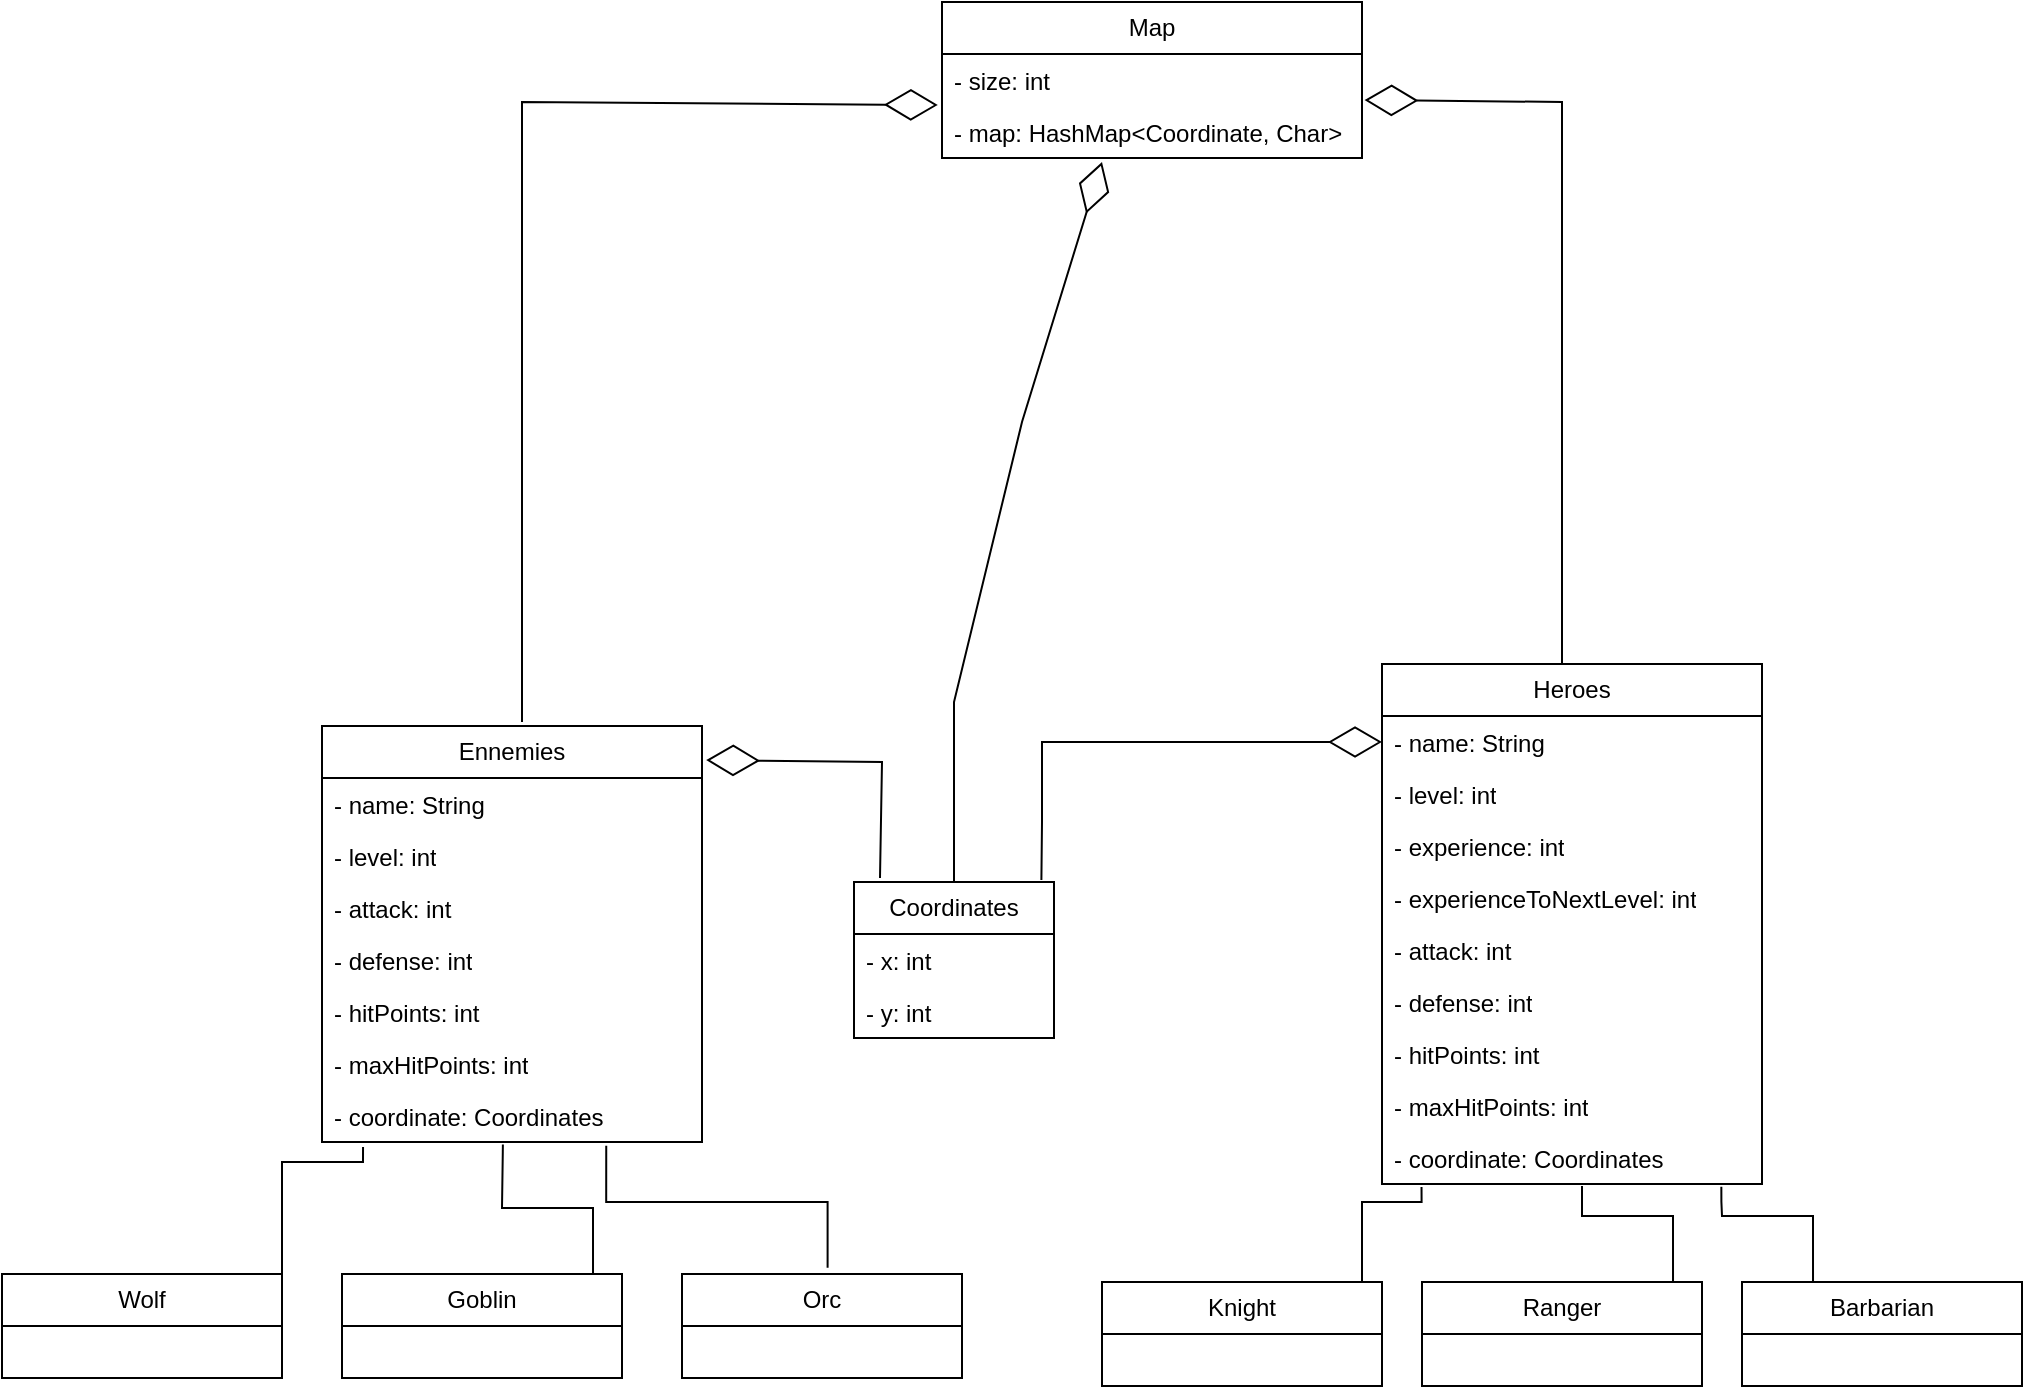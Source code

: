 <mxfile version="28.2.5">
  <diagram name="Page-1" id="FN3IKl5w4eRPx6lZdEGJ">
    <mxGraphModel dx="2373" dy="1312" grid="1" gridSize="10" guides="1" tooltips="1" connect="1" arrows="1" fold="1" page="1" pageScale="1" pageWidth="827" pageHeight="1169" math="0" shadow="0">
      <root>
        <mxCell id="0" />
        <mxCell id="1" parent="0" />
        <mxCell id="Edx4fiYNY0nwNvGsdz91-1" value="Heroes" style="swimlane;fontStyle=0;childLayout=stackLayout;horizontal=1;startSize=26;fillColor=none;horizontalStack=0;resizeParent=1;resizeParentMax=0;resizeLast=0;collapsible=1;marginBottom=0;whiteSpace=wrap;html=1;" vertex="1" parent="1">
          <mxGeometry x="990" y="521" width="190" height="260" as="geometry" />
        </mxCell>
        <mxCell id="Edx4fiYNY0nwNvGsdz91-2" value="- name: String" style="text;strokeColor=none;fillColor=none;align=left;verticalAlign=top;spacingLeft=4;spacingRight=4;overflow=hidden;rotatable=0;points=[[0,0.5],[1,0.5]];portConstraint=eastwest;whiteSpace=wrap;html=1;" vertex="1" parent="Edx4fiYNY0nwNvGsdz91-1">
          <mxGeometry y="26" width="190" height="26" as="geometry" />
        </mxCell>
        <mxCell id="Edx4fiYNY0nwNvGsdz91-3" value="&lt;div&gt;- level: int&lt;/div&gt;" style="text;strokeColor=none;fillColor=none;align=left;verticalAlign=top;spacingLeft=4;spacingRight=4;overflow=hidden;rotatable=0;points=[[0,0.5],[1,0.5]];portConstraint=eastwest;whiteSpace=wrap;html=1;" vertex="1" parent="Edx4fiYNY0nwNvGsdz91-1">
          <mxGeometry y="52" width="190" height="26" as="geometry" />
        </mxCell>
        <mxCell id="Edx4fiYNY0nwNvGsdz91-4" value="- experience: int" style="text;strokeColor=none;fillColor=none;align=left;verticalAlign=top;spacingLeft=4;spacingRight=4;overflow=hidden;rotatable=0;points=[[0,0.5],[1,0.5]];portConstraint=eastwest;whiteSpace=wrap;html=1;" vertex="1" parent="Edx4fiYNY0nwNvGsdz91-1">
          <mxGeometry y="78" width="190" height="26" as="geometry" />
        </mxCell>
        <mxCell id="Edx4fiYNY0nwNvGsdz91-36" value="- experienceToNextLevel: int" style="text;strokeColor=none;fillColor=none;align=left;verticalAlign=top;spacingLeft=4;spacingRight=4;overflow=hidden;rotatable=0;points=[[0,0.5],[1,0.5]];portConstraint=eastwest;whiteSpace=wrap;html=1;" vertex="1" parent="Edx4fiYNY0nwNvGsdz91-1">
          <mxGeometry y="104" width="190" height="26" as="geometry" />
        </mxCell>
        <mxCell id="Edx4fiYNY0nwNvGsdz91-9" value="&lt;div&gt;- attack: int&lt;/div&gt;" style="text;strokeColor=none;fillColor=none;align=left;verticalAlign=top;spacingLeft=4;spacingRight=4;overflow=hidden;rotatable=0;points=[[0,0.5],[1,0.5]];portConstraint=eastwest;whiteSpace=wrap;html=1;" vertex="1" parent="Edx4fiYNY0nwNvGsdz91-1">
          <mxGeometry y="130" width="190" height="26" as="geometry" />
        </mxCell>
        <mxCell id="Edx4fiYNY0nwNvGsdz91-11" value="&lt;div&gt;- defense: int&lt;/div&gt;" style="text;strokeColor=none;fillColor=none;align=left;verticalAlign=top;spacingLeft=4;spacingRight=4;overflow=hidden;rotatable=0;points=[[0,0.5],[1,0.5]];portConstraint=eastwest;whiteSpace=wrap;html=1;" vertex="1" parent="Edx4fiYNY0nwNvGsdz91-1">
          <mxGeometry y="156" width="190" height="26" as="geometry" />
        </mxCell>
        <mxCell id="Edx4fiYNY0nwNvGsdz91-12" value="&lt;div&gt;- hitPoints: int&lt;/div&gt;" style="text;strokeColor=none;fillColor=none;align=left;verticalAlign=top;spacingLeft=4;spacingRight=4;overflow=hidden;rotatable=0;points=[[0,0.5],[1,0.5]];portConstraint=eastwest;whiteSpace=wrap;html=1;" vertex="1" parent="Edx4fiYNY0nwNvGsdz91-1">
          <mxGeometry y="182" width="190" height="26" as="geometry" />
        </mxCell>
        <mxCell id="Xcn8wanABZDGnD14Wmt7-25" value="&lt;div&gt;- maxHitPoints: int&lt;/div&gt;" style="text;strokeColor=none;fillColor=none;align=left;verticalAlign=top;spacingLeft=4;spacingRight=4;overflow=hidden;rotatable=0;points=[[0,0.5],[1,0.5]];portConstraint=eastwest;whiteSpace=wrap;html=1;" vertex="1" parent="Edx4fiYNY0nwNvGsdz91-1">
          <mxGeometry y="208" width="190" height="26" as="geometry" />
        </mxCell>
        <mxCell id="Edx4fiYNY0nwNvGsdz91-35" value="&lt;div&gt;- coordinate: Coordinates&lt;/div&gt;" style="text;strokeColor=none;fillColor=none;align=left;verticalAlign=top;spacingLeft=4;spacingRight=4;overflow=hidden;rotatable=0;points=[[0,0.5],[1,0.5]];portConstraint=eastwest;whiteSpace=wrap;html=1;" vertex="1" parent="Edx4fiYNY0nwNvGsdz91-1">
          <mxGeometry y="234" width="190" height="26" as="geometry" />
        </mxCell>
        <mxCell id="Edx4fiYNY0nwNvGsdz91-13" value="Knight" style="swimlane;fontStyle=0;childLayout=stackLayout;horizontal=1;startSize=26;fillColor=none;horizontalStack=0;resizeParent=1;resizeParentMax=0;resizeLast=0;collapsible=1;marginBottom=0;whiteSpace=wrap;html=1;" vertex="1" parent="1">
          <mxGeometry x="850" y="830" width="140" height="52" as="geometry" />
        </mxCell>
        <mxCell id="Edx4fiYNY0nwNvGsdz91-27" value="Ranger" style="swimlane;fontStyle=0;childLayout=stackLayout;horizontal=1;startSize=26;fillColor=none;horizontalStack=0;resizeParent=1;resizeParentMax=0;resizeLast=0;collapsible=1;marginBottom=0;whiteSpace=wrap;html=1;" vertex="1" parent="1">
          <mxGeometry x="1010" y="830" width="140" height="52" as="geometry">
            <mxRectangle x="330" y="270" width="80" height="30" as="alternateBounds" />
          </mxGeometry>
        </mxCell>
        <mxCell id="Edx4fiYNY0nwNvGsdz91-28" value="Barbarian" style="swimlane;fontStyle=0;childLayout=stackLayout;horizontal=1;startSize=26;fillColor=none;horizontalStack=0;resizeParent=1;resizeParentMax=0;resizeLast=0;collapsible=1;marginBottom=0;whiteSpace=wrap;html=1;" vertex="1" parent="1">
          <mxGeometry x="1170" y="830" width="140" height="52" as="geometry" />
        </mxCell>
        <mxCell id="Xcn8wanABZDGnD14Wmt7-1" value="Ennemies" style="swimlane;fontStyle=0;childLayout=stackLayout;horizontal=1;startSize=26;fillColor=none;horizontalStack=0;resizeParent=1;resizeParentMax=0;resizeLast=0;collapsible=1;marginBottom=0;whiteSpace=wrap;html=1;" vertex="1" parent="1">
          <mxGeometry x="460" y="552" width="190" height="208" as="geometry">
            <mxRectangle x="210" y="440" width="90" height="30" as="alternateBounds" />
          </mxGeometry>
        </mxCell>
        <mxCell id="Xcn8wanABZDGnD14Wmt7-5" value="- name: String" style="text;strokeColor=none;fillColor=none;align=left;verticalAlign=top;spacingLeft=4;spacingRight=4;overflow=hidden;rotatable=0;points=[[0,0.5],[1,0.5]];portConstraint=eastwest;whiteSpace=wrap;html=1;" vertex="1" parent="Xcn8wanABZDGnD14Wmt7-1">
          <mxGeometry y="26" width="190" height="26" as="geometry" />
        </mxCell>
        <mxCell id="Xcn8wanABZDGnD14Wmt7-6" value="&lt;div&gt;- level: int&lt;/div&gt;" style="text;strokeColor=none;fillColor=none;align=left;verticalAlign=top;spacingLeft=4;spacingRight=4;overflow=hidden;rotatable=0;points=[[0,0.5],[1,0.5]];portConstraint=eastwest;whiteSpace=wrap;html=1;" vertex="1" parent="Xcn8wanABZDGnD14Wmt7-1">
          <mxGeometry y="52" width="190" height="26" as="geometry" />
        </mxCell>
        <mxCell id="Xcn8wanABZDGnD14Wmt7-7" value="&lt;div&gt;- attack: int&lt;/div&gt;" style="text;strokeColor=none;fillColor=none;align=left;verticalAlign=top;spacingLeft=4;spacingRight=4;overflow=hidden;rotatable=0;points=[[0,0.5],[1,0.5]];portConstraint=eastwest;whiteSpace=wrap;html=1;" vertex="1" parent="Xcn8wanABZDGnD14Wmt7-1">
          <mxGeometry y="78" width="190" height="26" as="geometry" />
        </mxCell>
        <mxCell id="Xcn8wanABZDGnD14Wmt7-8" value="&lt;div&gt;- defense: int&lt;/div&gt;" style="text;strokeColor=none;fillColor=none;align=left;verticalAlign=top;spacingLeft=4;spacingRight=4;overflow=hidden;rotatable=0;points=[[0,0.5],[1,0.5]];portConstraint=eastwest;whiteSpace=wrap;html=1;" vertex="1" parent="Xcn8wanABZDGnD14Wmt7-1">
          <mxGeometry y="104" width="190" height="26" as="geometry" />
        </mxCell>
        <mxCell id="Xcn8wanABZDGnD14Wmt7-9" value="&lt;div&gt;- hitPoints: int&lt;/div&gt;" style="text;strokeColor=none;fillColor=none;align=left;verticalAlign=top;spacingLeft=4;spacingRight=4;overflow=hidden;rotatable=0;points=[[0,0.5],[1,0.5]];portConstraint=eastwest;whiteSpace=wrap;html=1;" vertex="1" parent="Xcn8wanABZDGnD14Wmt7-1">
          <mxGeometry y="130" width="190" height="26" as="geometry" />
        </mxCell>
        <mxCell id="Xcn8wanABZDGnD14Wmt7-10" value="&lt;div&gt;- maxHitPoints: int&lt;/div&gt;" style="text;strokeColor=none;fillColor=none;align=left;verticalAlign=top;spacingLeft=4;spacingRight=4;overflow=hidden;rotatable=0;points=[[0,0.5],[1,0.5]];portConstraint=eastwest;whiteSpace=wrap;html=1;" vertex="1" parent="Xcn8wanABZDGnD14Wmt7-1">
          <mxGeometry y="156" width="190" height="26" as="geometry" />
        </mxCell>
        <mxCell id="Xcn8wanABZDGnD14Wmt7-26" value="&lt;div&gt;- coordinate: Coordinates&lt;/div&gt;" style="text;strokeColor=none;fillColor=none;align=left;verticalAlign=top;spacingLeft=4;spacingRight=4;overflow=hidden;rotatable=0;points=[[0,0.5],[1,0.5]];portConstraint=eastwest;whiteSpace=wrap;html=1;" vertex="1" parent="Xcn8wanABZDGnD14Wmt7-1">
          <mxGeometry y="182" width="190" height="26" as="geometry" />
        </mxCell>
        <mxCell id="Xcn8wanABZDGnD14Wmt7-11" value="Wolf" style="swimlane;fontStyle=0;childLayout=stackLayout;horizontal=1;startSize=26;fillColor=none;horizontalStack=0;resizeParent=1;resizeParentMax=0;resizeLast=0;collapsible=1;marginBottom=0;whiteSpace=wrap;html=1;" vertex="1" parent="1">
          <mxGeometry x="300" y="826" width="140" height="52" as="geometry" />
        </mxCell>
        <mxCell id="Xcn8wanABZDGnD14Wmt7-13" value="&lt;div&gt;Goblin&lt;/div&gt;" style="swimlane;fontStyle=0;childLayout=stackLayout;horizontal=1;startSize=26;fillColor=none;horizontalStack=0;resizeParent=1;resizeParentMax=0;resizeLast=0;collapsible=1;marginBottom=0;whiteSpace=wrap;html=1;" vertex="1" parent="1">
          <mxGeometry x="470" y="826" width="140" height="52" as="geometry" />
        </mxCell>
        <mxCell id="Xcn8wanABZDGnD14Wmt7-14" value="Orc" style="swimlane;fontStyle=0;childLayout=stackLayout;horizontal=1;startSize=26;fillColor=none;horizontalStack=0;resizeParent=1;resizeParentMax=0;resizeLast=0;collapsible=1;marginBottom=0;whiteSpace=wrap;html=1;" vertex="1" parent="1">
          <mxGeometry x="640" y="826" width="140" height="52" as="geometry" />
        </mxCell>
        <mxCell id="Xcn8wanABZDGnD14Wmt7-18" value="Map" style="swimlane;fontStyle=0;childLayout=stackLayout;horizontal=1;startSize=26;fillColor=none;horizontalStack=0;resizeParent=1;resizeParentMax=0;resizeLast=0;collapsible=1;marginBottom=0;whiteSpace=wrap;html=1;" vertex="1" parent="1">
          <mxGeometry x="770" y="190" width="210" height="78" as="geometry" />
        </mxCell>
        <mxCell id="Xcn8wanABZDGnD14Wmt7-19" value="- size: int" style="text;strokeColor=none;fillColor=none;align=left;verticalAlign=top;spacingLeft=4;spacingRight=4;overflow=hidden;rotatable=0;points=[[0,0.5],[1,0.5]];portConstraint=eastwest;whiteSpace=wrap;html=1;" vertex="1" parent="Xcn8wanABZDGnD14Wmt7-18">
          <mxGeometry y="26" width="210" height="26" as="geometry" />
        </mxCell>
        <mxCell id="Xcn8wanABZDGnD14Wmt7-20" value="- map: HashMap&amp;lt;Coordinate, Char&amp;gt;" style="text;strokeColor=none;fillColor=none;align=left;verticalAlign=top;spacingLeft=4;spacingRight=4;overflow=hidden;rotatable=0;points=[[0,0.5],[1,0.5]];portConstraint=eastwest;whiteSpace=wrap;html=1;" vertex="1" parent="Xcn8wanABZDGnD14Wmt7-18">
          <mxGeometry y="52" width="210" height="26" as="geometry" />
        </mxCell>
        <mxCell id="Xcn8wanABZDGnD14Wmt7-22" value="Coordinates" style="swimlane;fontStyle=0;childLayout=stackLayout;horizontal=1;startSize=26;fillColor=none;horizontalStack=0;resizeParent=1;resizeParentMax=0;resizeLast=0;collapsible=1;marginBottom=0;whiteSpace=wrap;html=1;" vertex="1" parent="1">
          <mxGeometry x="726" y="630" width="100" height="78" as="geometry" />
        </mxCell>
        <mxCell id="Xcn8wanABZDGnD14Wmt7-23" value="- x: int" style="text;strokeColor=none;fillColor=none;align=left;verticalAlign=top;spacingLeft=4;spacingRight=4;overflow=hidden;rotatable=0;points=[[0,0.5],[1,0.5]];portConstraint=eastwest;whiteSpace=wrap;html=1;" vertex="1" parent="Xcn8wanABZDGnD14Wmt7-22">
          <mxGeometry y="26" width="100" height="26" as="geometry" />
        </mxCell>
        <mxCell id="Xcn8wanABZDGnD14Wmt7-24" value="- y: int" style="text;strokeColor=none;fillColor=none;align=left;verticalAlign=top;spacingLeft=4;spacingRight=4;overflow=hidden;rotatable=0;points=[[0,0.5],[1,0.5]];portConstraint=eastwest;whiteSpace=wrap;html=1;" vertex="1" parent="Xcn8wanABZDGnD14Wmt7-22">
          <mxGeometry y="52" width="100" height="26" as="geometry" />
        </mxCell>
        <mxCell id="Xcn8wanABZDGnD14Wmt7-28" value="" style="endArrow=diamondThin;endFill=0;endSize=24;html=1;rounded=0;entryX=-0.01;entryY=0.981;entryDx=0;entryDy=0;entryPerimeter=0;" edge="1" parent="1" target="Xcn8wanABZDGnD14Wmt7-19">
          <mxGeometry width="160" relative="1" as="geometry">
            <mxPoint x="560" y="550" as="sourcePoint" />
            <mxPoint x="690" y="220" as="targetPoint" />
            <Array as="points">
              <mxPoint x="560" y="240" />
            </Array>
          </mxGeometry>
        </mxCell>
        <mxCell id="Xcn8wanABZDGnD14Wmt7-29" value="" style="endArrow=diamondThin;endFill=0;endSize=24;html=1;rounded=0;entryX=1.006;entryY=-0.115;entryDx=0;entryDy=0;entryPerimeter=0;" edge="1" parent="1" target="Xcn8wanABZDGnD14Wmt7-20">
          <mxGeometry width="160" relative="1" as="geometry">
            <mxPoint x="1080" y="521" as="sourcePoint" />
            <mxPoint x="1288" y="213" as="targetPoint" />
            <Array as="points">
              <mxPoint x="1080" y="240" />
            </Array>
          </mxGeometry>
        </mxCell>
        <mxCell id="Xcn8wanABZDGnD14Wmt7-30" value="" style="endArrow=diamondThin;endFill=0;endSize=24;html=1;rounded=0;entryX=0;entryY=0.5;entryDx=0;entryDy=0;exitX=0.937;exitY=-0.013;exitDx=0;exitDy=0;exitPerimeter=0;" edge="1" parent="1" source="Xcn8wanABZDGnD14Wmt7-22" target="Edx4fiYNY0nwNvGsdz91-2">
          <mxGeometry width="160" relative="1" as="geometry">
            <mxPoint x="772" y="630" as="sourcePoint" />
            <mxPoint x="980" y="562" as="targetPoint" />
            <Array as="points">
              <mxPoint x="820" y="600" />
              <mxPoint x="820" y="560" />
            </Array>
          </mxGeometry>
        </mxCell>
        <mxCell id="Xcn8wanABZDGnD14Wmt7-31" value="" style="endArrow=diamondThin;endFill=0;endSize=24;html=1;rounded=0;exitX=0.13;exitY=-0.026;exitDx=0;exitDy=0;exitPerimeter=0;entryX=1.011;entryY=0.082;entryDx=0;entryDy=0;entryPerimeter=0;" edge="1" parent="1" source="Xcn8wanABZDGnD14Wmt7-22" target="Xcn8wanABZDGnD14Wmt7-1">
          <mxGeometry width="160" relative="1" as="geometry">
            <mxPoint x="670" y="540" as="sourcePoint" />
            <mxPoint x="830" y="540" as="targetPoint" />
            <Array as="points">
              <mxPoint x="740" y="570" />
            </Array>
          </mxGeometry>
        </mxCell>
        <mxCell id="Xcn8wanABZDGnD14Wmt7-32" value="" style="endArrow=diamondThin;endFill=0;endSize=24;html=1;rounded=0;exitX=0.5;exitY=0;exitDx=0;exitDy=0;" edge="1" parent="1" source="Xcn8wanABZDGnD14Wmt7-22">
          <mxGeometry width="160" relative="1" as="geometry">
            <mxPoint x="807" y="599" as="sourcePoint" />
            <mxPoint x="850" y="270" as="targetPoint" />
            <Array as="points">
              <mxPoint x="776" y="540" />
              <mxPoint x="810" y="400" />
            </Array>
          </mxGeometry>
        </mxCell>
        <mxCell id="Xcn8wanABZDGnD14Wmt7-36" value="" style="endArrow=none;html=1;edgeStyle=orthogonalEdgeStyle;rounded=0;entryX=0.52;entryY=-0.061;entryDx=0;entryDy=0;entryPerimeter=0;exitX=0.748;exitY=1.071;exitDx=0;exitDy=0;exitPerimeter=0;" edge="1" parent="1" source="Xcn8wanABZDGnD14Wmt7-26" target="Xcn8wanABZDGnD14Wmt7-14">
          <mxGeometry relative="1" as="geometry">
            <mxPoint x="520" y="790" as="sourcePoint" />
            <mxPoint x="680" y="790" as="targetPoint" />
            <Array as="points">
              <mxPoint x="602" y="790" />
              <mxPoint x="713" y="790" />
            </Array>
          </mxGeometry>
        </mxCell>
        <mxCell id="Xcn8wanABZDGnD14Wmt7-39" value="" style="endArrow=none;html=1;edgeStyle=orthogonalEdgeStyle;rounded=0;entryX=0.52;entryY=-0.061;entryDx=0;entryDy=0;entryPerimeter=0;exitX=0.476;exitY=1.05;exitDx=0;exitDy=0;exitPerimeter=0;" edge="1" parent="1" source="Xcn8wanABZDGnD14Wmt7-26">
          <mxGeometry relative="1" as="geometry">
            <mxPoint x="550" y="765" as="sourcePoint" />
            <mxPoint x="595.51" y="826" as="targetPoint" />
            <Array as="points">
              <mxPoint x="550" y="765" />
              <mxPoint x="550" y="765" />
              <mxPoint x="550" y="793" />
              <mxPoint x="596" y="793" />
            </Array>
          </mxGeometry>
        </mxCell>
        <mxCell id="Xcn8wanABZDGnD14Wmt7-40" value="" style="endArrow=none;html=1;edgeStyle=orthogonalEdgeStyle;rounded=0;exitX=0.108;exitY=1.095;exitDx=0;exitDy=0;exitPerimeter=0;entryX=1;entryY=0.077;entryDx=0;entryDy=0;entryPerimeter=0;" edge="1" parent="1" source="Xcn8wanABZDGnD14Wmt7-26" target="Xcn8wanABZDGnD14Wmt7-11">
          <mxGeometry relative="1" as="geometry">
            <mxPoint x="480" y="770" as="sourcePoint" />
            <mxPoint x="440" y="820" as="targetPoint" />
            <Array as="points">
              <mxPoint x="480" y="770" />
              <mxPoint x="440" y="770" />
            </Array>
          </mxGeometry>
        </mxCell>
        <mxCell id="Xcn8wanABZDGnD14Wmt7-41" value="" style="endArrow=none;html=1;edgeStyle=orthogonalEdgeStyle;rounded=0;entryX=0.52;entryY=-0.061;entryDx=0;entryDy=0;entryPerimeter=0;exitX=0.893;exitY=1.051;exitDx=0;exitDy=0;exitPerimeter=0;" edge="1" parent="1" source="Edx4fiYNY0nwNvGsdz91-35">
          <mxGeometry relative="1" as="geometry">
            <mxPoint x="1160" y="765" as="sourcePoint" />
            <mxPoint x="1205.51" y="830" as="targetPoint" />
            <Array as="points">
              <mxPoint x="1160" y="790" />
              <mxPoint x="1160" y="790" />
              <mxPoint x="1160" y="797" />
              <mxPoint x="1205" y="797" />
            </Array>
          </mxGeometry>
        </mxCell>
        <mxCell id="Xcn8wanABZDGnD14Wmt7-42" value="" style="endArrow=none;html=1;edgeStyle=orthogonalEdgeStyle;rounded=0;entryX=0.52;entryY=-0.061;entryDx=0;entryDy=0;entryPerimeter=0;exitX=0.893;exitY=1.051;exitDx=0;exitDy=0;exitPerimeter=0;" edge="1" parent="1">
          <mxGeometry relative="1" as="geometry">
            <mxPoint x="1090" y="782" as="sourcePoint" />
            <mxPoint x="1135.51" y="830" as="targetPoint" />
            <Array as="points">
              <mxPoint x="1090" y="790" />
              <mxPoint x="1090" y="790" />
              <mxPoint x="1090" y="797" />
              <mxPoint x="1135" y="797" />
            </Array>
          </mxGeometry>
        </mxCell>
        <mxCell id="Xcn8wanABZDGnD14Wmt7-43" value="" style="endArrow=none;html=1;edgeStyle=orthogonalEdgeStyle;rounded=0;entryX=0.52;entryY=-0.061;entryDx=0;entryDy=0;entryPerimeter=0;exitX=0.104;exitY=1.057;exitDx=0;exitDy=0;exitPerimeter=0;" edge="1" parent="1" source="Edx4fiYNY0nwNvGsdz91-35">
          <mxGeometry relative="1" as="geometry">
            <mxPoint x="1010" y="790" as="sourcePoint" />
            <mxPoint x="980" y="830" as="targetPoint" />
            <Array as="points">
              <mxPoint x="1010" y="790" />
              <mxPoint x="980" y="790" />
            </Array>
          </mxGeometry>
        </mxCell>
      </root>
    </mxGraphModel>
  </diagram>
</mxfile>
